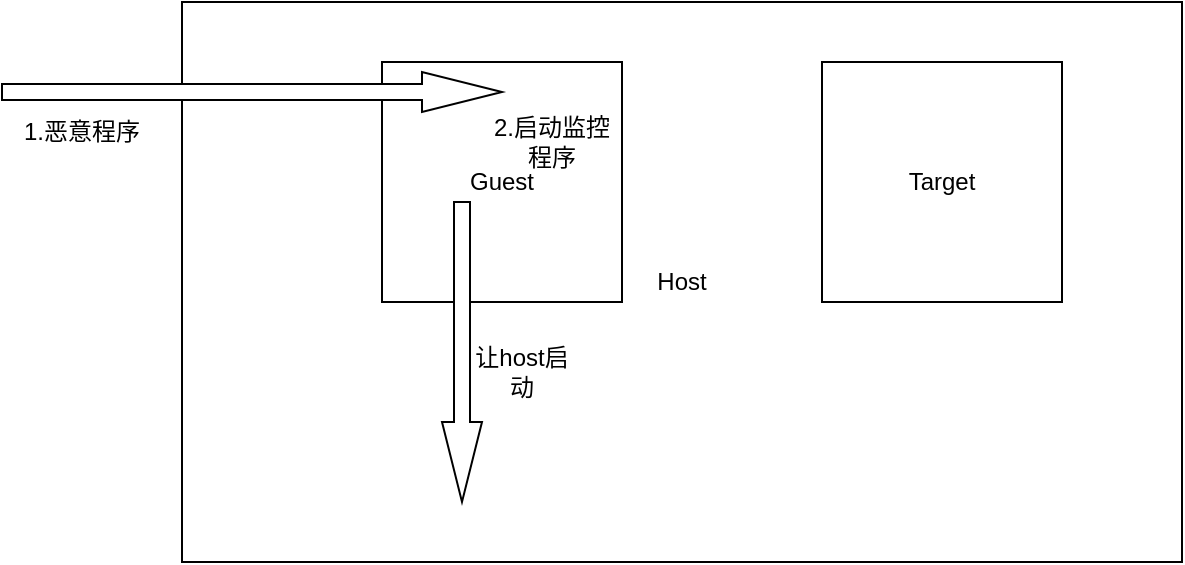 <mxfile version="16.6.4" type="github">
  <diagram id="Jyg_Y3lGjo4JM3x9iuQO" name="Page-1">
    <mxGraphModel dx="1209" dy="634" grid="1" gridSize="10" guides="1" tooltips="1" connect="1" arrows="1" fold="1" page="1" pageScale="1" pageWidth="827" pageHeight="1169" math="0" shadow="0">
      <root>
        <mxCell id="0" />
        <mxCell id="1" parent="0" />
        <mxCell id="zS6gR17CktIGSD9qHRHd-1" value="Host" style="rounded=0;whiteSpace=wrap;html=1;" vertex="1" parent="1">
          <mxGeometry x="120" y="180" width="500" height="280" as="geometry" />
        </mxCell>
        <mxCell id="zS6gR17CktIGSD9qHRHd-2" value="Guest" style="whiteSpace=wrap;html=1;aspect=fixed;" vertex="1" parent="1">
          <mxGeometry x="220" y="210" width="120" height="120" as="geometry" />
        </mxCell>
        <mxCell id="zS6gR17CktIGSD9qHRHd-3" value="Target" style="whiteSpace=wrap;html=1;aspect=fixed;" vertex="1" parent="1">
          <mxGeometry x="440" y="210" width="120" height="120" as="geometry" />
        </mxCell>
        <mxCell id="zS6gR17CktIGSD9qHRHd-9" value="2.启动监控程序" style="text;html=1;strokeColor=none;fillColor=none;align=center;verticalAlign=middle;whiteSpace=wrap;rounded=0;" vertex="1" parent="1">
          <mxGeometry x="270" y="230" width="70" height="40" as="geometry" />
        </mxCell>
        <mxCell id="zS6gR17CktIGSD9qHRHd-11" value="" style="html=1;shadow=0;dashed=0;align=center;verticalAlign=middle;shape=mxgraph.arrows2.arrow;dy=0.6;dx=40;notch=0;" vertex="1" parent="1">
          <mxGeometry x="30" y="215" width="250" height="20" as="geometry" />
        </mxCell>
        <mxCell id="zS6gR17CktIGSD9qHRHd-12" value="1.恶意程序" style="text;html=1;strokeColor=none;fillColor=none;align=center;verticalAlign=middle;whiteSpace=wrap;rounded=0;" vertex="1" parent="1">
          <mxGeometry x="40" y="230" width="60" height="30" as="geometry" />
        </mxCell>
        <mxCell id="zS6gR17CktIGSD9qHRHd-13" value="" style="html=1;shadow=0;dashed=0;align=center;verticalAlign=middle;shape=mxgraph.arrows2.arrow;dy=0.6;dx=40;direction=south;notch=0;" vertex="1" parent="1">
          <mxGeometry x="250" y="280" width="20" height="150" as="geometry" />
        </mxCell>
        <mxCell id="zS6gR17CktIGSD9qHRHd-14" value="让host启动" style="text;html=1;strokeColor=none;fillColor=none;align=center;verticalAlign=middle;whiteSpace=wrap;rounded=0;" vertex="1" parent="1">
          <mxGeometry x="260" y="350" width="60" height="30" as="geometry" />
        </mxCell>
      </root>
    </mxGraphModel>
  </diagram>
</mxfile>
